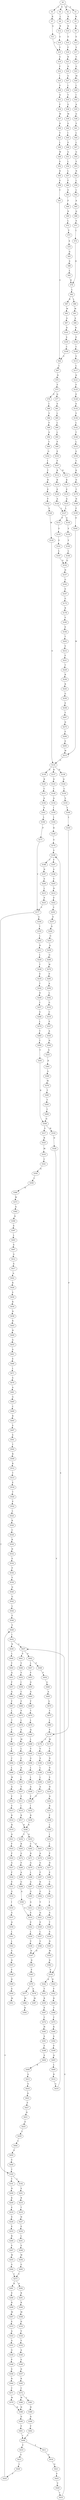 strict digraph  {
	S0 -> S1 [ label = Y ];
	S0 -> S2 [ label = M ];
	S0 -> S3 [ label = L ];
	S0 -> S4 [ label = V ];
	S1 -> S5 [ label = R ];
	S2 -> S6 [ label = K ];
	S3 -> S7 [ label = R ];
	S4 -> S8 [ label = L ];
	S5 -> S9 [ label = D ];
	S6 -> S10 [ label = R ];
	S7 -> S11 [ label = G ];
	S8 -> S12 [ label = R ];
	S9 -> S13 [ label = S ];
	S10 -> S14 [ label = G ];
	S11 -> S15 [ label = V ];
	S12 -> S16 [ label = G ];
	S13 -> S17 [ label = V ];
	S14 -> S18 [ label = F ];
	S15 -> S19 [ label = G ];
	S16 -> S15 [ label = V ];
	S17 -> S20 [ label = Y ];
	S18 -> S21 [ label = R ];
	S19 -> S22 [ label = F ];
	S20 -> S23 [ label = G ];
	S21 -> S24 [ label = D ];
	S22 -> S25 [ label = I ];
	S23 -> S26 [ label = M ];
	S24 -> S27 [ label = S ];
	S25 -> S28 [ label = S ];
	S26 -> S29 [ label = L ];
	S27 -> S30 [ label = L ];
	S28 -> S31 [ label = Q ];
	S29 -> S32 [ label = I ];
	S30 -> S33 [ label = Y ];
	S31 -> S34 [ label = F ];
	S32 -> S35 [ label = A ];
	S33 -> S36 [ label = G ];
	S34 -> S37 [ label = M ];
	S35 -> S38 [ label = G ];
	S36 -> S39 [ label = M ];
	S37 -> S40 [ label = D ];
	S38 -> S41 [ label = V ];
	S39 -> S42 [ label = S ];
	S40 -> S43 [ label = V ];
	S41 -> S44 [ label = L ];
	S42 -> S45 [ label = I ];
	S43 -> S46 [ label = L ];
	S44 -> S47 [ label = L ];
	S45 -> S48 [ label = S ];
	S46 -> S49 [ label = W ];
	S47 -> S50 [ label = G ];
	S48 -> S51 [ label = G ];
	S49 -> S52 [ label = S ];
	S50 -> S53 [ label = V ];
	S51 -> S54 [ label = L ];
	S52 -> S55 [ label = D ];
	S53 -> S56 [ label = N ];
	S54 -> S57 [ label = L ];
	S55 -> S58 [ label = S ];
	S56 -> S59 [ label = L ];
	S57 -> S60 [ label = F ];
	S58 -> S61 [ label = C ];
	S59 -> S62 [ label = L ];
	S60 -> S63 [ label = G ];
	S61 -> S64 [ label = V ];
	S62 -> S65 [ label = A ];
	S63 -> S66 [ label = F ];
	S64 -> S67 [ label = L ];
	S65 -> S68 [ label = Q ];
	S66 -> S69 [ label = N ];
	S67 -> S70 [ label = N ];
	S68 -> S71 [ label = S ];
	S69 -> S72 [ label = L ];
	S70 -> S73 [ label = F ];
	S71 -> S74 [ label = L ];
	S72 -> S75 [ label = V ];
	S73 -> S76 [ label = E ];
	S73 -> S77 [ label = Q ];
	S74 -> S78 [ label = D ];
	S75 -> S79 [ label = S ];
	S76 -> S80 [ label = I ];
	S77 -> S81 [ label = S ];
	S78 -> S82 [ label = L ];
	S79 -> S83 [ label = Q ];
	S80 -> S84 [ label = V ];
	S81 -> S85 [ label = L ];
	S82 -> S86 [ label = L ];
	S82 -> S87 [ label = K ];
	S83 -> S88 [ label = S ];
	S84 -> S89 [ label = F ];
	S85 -> S90 [ label = L ];
	S86 -> S91 [ label = W ];
	S87 -> S92 [ label = W ];
	S88 -> S93 [ label = L ];
	S89 -> S94 [ label = S ];
	S90 -> S95 [ label = L ];
	S91 -> S96 [ label = A ];
	S92 -> S97 [ label = A ];
	S93 -> S78 [ label = D ];
	S94 -> S98 [ label = T ];
	S95 -> S99 [ label = P ];
	S96 -> S100 [ label = N ];
	S97 -> S101 [ label = D ];
	S98 -> S102 [ label = G ];
	S99 -> S103 [ label = E ];
	S100 -> S104 [ label = E ];
	S101 -> S105 [ label = S ];
	S102 -> S106 [ label = I ];
	S103 -> S107 [ label = F ];
	S104 -> S108 [ label = C ];
	S105 -> S109 [ label = C ];
	S106 -> S110 [ label = T ];
	S107 -> S111 [ label = H ];
	S107 -> S112 [ label = R ];
	S108 -> S113 [ label = V ];
	S109 -> S64 [ label = V ];
	S110 -> S114 [ label = N ];
	S111 -> S115 [ label = K ];
	S112 -> S116 [ label = K ];
	S113 -> S117 [ label = L ];
	S114 -> S118 [ label = E ];
	S115 -> S119 [ label = E ];
	S116 -> S120 [ label = E ];
	S117 -> S121 [ label = D ];
	S118 -> S122 [ label = F ];
	S119 -> S123 [ label = A ];
	S120 -> S124 [ label = A ];
	S121 -> S125 [ label = F ];
	S122 -> S126 [ label = E ];
	S123 -> S127 [ label = L ];
	S124 -> S127 [ label = L ];
	S125 -> S128 [ label = E ];
	S126 -> S129 [ label = W ];
	S127 -> S130 [ label = A ];
	S127 -> S131 [ label = P ];
	S128 -> S132 [ label = S ];
	S129 -> S133 [ label = G ];
	S130 -> S134 [ label = V ];
	S131 -> S135 [ label = V ];
	S132 -> S136 [ label = V ];
	S133 -> S137 [ label = H ];
	S133 -> S138 [ label = D ];
	S133 -> S139 [ label = E ];
	S134 -> S140 [ label = V ];
	S135 -> S141 [ label = V ];
	S136 -> S142 [ label = L ];
	S137 -> S143 [ label = D ];
	S138 -> S144 [ label = Q ];
	S139 -> S145 [ label = K ];
	S140 -> S146 [ label = L ];
	S141 -> S147 [ label = L ];
	S142 -> S148 [ label = T ];
	S143 -> S149 [ label = C ];
	S144 -> S150 [ label = C ];
	S145 -> S151 [ label = C ];
	S146 -> S152 [ label = Q ];
	S147 -> S152 [ label = Q ];
	S148 -> S153 [ label = L ];
	S149 -> S154 [ label = A ];
	S150 -> S155 [ label = S ];
	S151 -> S156 [ label = A ];
	S152 -> S157 [ label = H ];
	S153 -> S158 [ label = G ];
	S154 -> S159 [ label = I ];
	S155 -> S160 [ label = T ];
	S156 -> S161 [ label = S ];
	S157 -> S162 [ label = G ];
	S158 -> S163 [ label = T ];
	S159 -> S164 [ label = L ];
	S160 -> S165 [ label = L ];
	S161 -> S166 [ label = L ];
	S162 -> S167 [ label = E ];
	S163 -> S168 [ label = K ];
	S164 -> S169 [ label = R ];
	S165 -> S170 [ label = P ];
	S166 -> S171 [ label = P ];
	S167 -> S172 [ label = G ];
	S168 -> S173 [ label = E ];
	S169 -> S174 [ label = G ];
	S170 -> S175 [ label = M ];
	S170 -> S176 [ label = L ];
	S171 -> S177 [ label = V ];
	S172 -> S178 [ label = R ];
	S173 -> S179 [ label = T ];
	S174 -> S180 [ label = S ];
	S175 -> S181 [ label = T ];
	S176 -> S182 [ label = V ];
	S177 -> S183 [ label = T ];
	S177 -> S184 [ label = G ];
	S178 -> S185 [ label = V ];
	S179 -> S186 [ label = D ];
	S180 -> S187 [ label = F ];
	S180 -> S188 [ label = T ];
	S181 -> S189 [ label = N ];
	S182 -> S190 [ label = S ];
	S183 -> S191 [ label = Y ];
	S183 -> S192 [ label = L ];
	S184 -> S193 [ label = T ];
	S185 -> S194 [ label = E ];
	S186 -> S195 [ label = F ];
	S187 -> S196 [ label = S ];
	S188 -> S197 [ label = N ];
	S189 -> S198 [ label = D ];
	S190 -> S199 [ label = L ];
	S191 -> S200 [ label = N ];
	S192 -> S201 [ label = S ];
	S193 -> S202 [ label = L ];
	S194 -> S203 [ label = T ];
	S195 -> S204 [ label = E ];
	S196 -> S205 [ label = V ];
	S197 -> S206 [ label = S ];
	S198 -> S207 [ label = S ];
	S199 -> S208 [ label = L ];
	S200 -> S209 [ label = K ];
	S201 -> S210 [ label = R ];
	S202 -> S211 [ label = N ];
	S203 -> S212 [ label = V ];
	S204 -> S213 [ label = W ];
	S205 -> S214 [ label = N ];
	S206 -> S215 [ label = L ];
	S207 -> S216 [ label = H ];
	S208 -> S217 [ label = A ];
	S209 -> S218 [ label = E ];
	S210 -> S219 [ label = T ];
	S211 -> S220 [ label = L ];
	S212 -> S221 [ label = F ];
	S213 -> S133 [ label = G ];
	S214 -> S222 [ label = P ];
	S215 -> S223 [ label = P ];
	S216 -> S224 [ label = N ];
	S217 -> S225 [ label = F ];
	S218 -> S226 [ label = E ];
	S219 -> S227 [ label = H ];
	S220 -> S228 [ label = T ];
	S221 -> S229 [ label = T ];
	S222 -> S230 [ label = V ];
	S223 -> S177 [ label = V ];
	S224 -> S231 [ label = R ];
	S225 -> S232 [ label = I ];
	S226 -> S233 [ label = E ];
	S227 -> S234 [ label = E ];
	S228 -> S235 [ label = E ];
	S229 -> S236 [ label = R ];
	S230 -> S237 [ label = E ];
	S231 -> S238 [ label = F ];
	S232 -> S239 [ label = R ];
	S233 -> S240 [ label = R ];
	S234 -> S241 [ label = L ];
	S235 -> S242 [ label = T ];
	S236 -> S243 [ label = R ];
	S237 -> S244 [ label = D ];
	S238 -> S245 [ label = L ];
	S239 -> S246 [ label = K ];
	S240 -> S247 [ label = S ];
	S241 -> S248 [ label = S ];
	S242 -> S249 [ label = D ];
	S243 -> S250 [ label = G ];
	S244 -> S251 [ label = G ];
	S245 -> S252 [ label = I ];
	S246 -> S253 [ label = Q ];
	S246 -> S254 [ label = C ];
	S247 -> S255 [ label = W ];
	S248 -> S256 [ label = W ];
	S249 -> S257 [ label = C ];
	S250 -> S258 [ label = E ];
	S251 -> S259 [ label = Q ];
	S252 -> S260 [ label = L ];
	S253 -> S261 [ label = F ];
	S253 -> S262 [ label = C ];
	S254 -> S263 [ label = R ];
	S255 -> S264 [ label = G ];
	S256 -> S265 [ label = G ];
	S257 -> S266 [ label = G ];
	S258 -> S267 [ label = Y ];
	S259 -> S268 [ label = G ];
	S260 -> S269 [ label = P ];
	S261 -> S270 [ label = A ];
	S262 -> S271 [ label = R ];
	S263 -> S272 [ label = G ];
	S264 -> S273 [ label = C ];
	S265 -> S273 [ label = C ];
	S266 -> S274 [ label = L ];
	S267 -> S275 [ label = D ];
	S268 -> S276 [ label = W ];
	S269 -> S277 [ label = D ];
	S270 -> S278 [ label = G ];
	S271 -> S279 [ label = G ];
	S272 -> S280 [ label = F ];
	S273 -> S281 [ label = K ];
	S273 -> S282 [ label = A ];
	S274 -> S283 [ label = T ];
	S275 -> S284 [ label = F ];
	S276 -> S285 [ label = P ];
	S277 -> S286 [ label = E ];
	S278 -> S287 [ label = F ];
	S279 -> S288 [ label = L ];
	S280 -> S289 [ label = A ];
	S281 -> S290 [ label = E ];
	S282 -> S291 [ label = R ];
	S283 -> S292 [ label = T ];
	S284 -> S293 [ label = E ];
	S285 -> S294 [ label = A ];
	S286 -> S295 [ label = C ];
	S287 -> S296 [ label = K ];
	S288 -> S297 [ label = A ];
	S289 -> S298 [ label = G ];
	S290 -> S299 [ label = R ];
	S291 -> S300 [ label = R ];
	S292 -> S301 [ label = T ];
	S293 -> S213 [ label = W ];
	S294 -> S302 [ label = L ];
	S295 -> S303 [ label = S ];
	S296 -> S304 [ label = G ];
	S297 -> S305 [ label = G ];
	S298 -> S306 [ label = A ];
	S299 -> S307 [ label = M ];
	S300 -> S308 [ label = M ];
	S301 -> S309 [ label = N ];
	S302 -> S310 [ label = G ];
	S303 -> S311 [ label = I ];
	S304 -> S312 [ label = V ];
	S305 -> S313 [ label = A ];
	S306 -> S314 [ label = E ];
	S307 -> S315 [ label = E ];
	S308 -> S316 [ label = D ];
	S309 -> S317 [ label = V ];
	S309 -> S318 [ label = W ];
	S310 -> S319 [ label = C ];
	S311 -> S320 [ label = A ];
	S312 -> S321 [ label = Q ];
	S313 -> S314 [ label = E ];
	S314 -> S322 [ label = E ];
	S315 -> S323 [ label = A ];
	S316 -> S324 [ label = V ];
	S317 -> S325 [ label = R ];
	S318 -> S326 [ label = D ];
	S319 -> S327 [ label = P ];
	S320 -> S328 [ label = T ];
	S321 -> S329 [ label = E ];
	S322 -> S330 [ label = L ];
	S323 -> S331 [ label = A ];
	S324 -> S332 [ label = V ];
	S325 -> S333 [ label = M ];
	S326 -> S334 [ label = V ];
	S327 -> S335 [ label = A ];
	S328 -> S336 [ label = S ];
	S329 -> S337 [ label = L ];
	S330 -> S338 [ label = V ];
	S331 -> S339 [ label = G ];
	S332 -> S340 [ label = A ];
	S333 -> S341 [ label = C ];
	S334 -> S342 [ label = A ];
	S334 -> S343 [ label = D ];
	S335 -> S344 [ label = N ];
	S336 -> S345 [ label = N ];
	S337 -> S346 [ label = V ];
	S338 -> S347 [ label = D ];
	S339 -> S348 [ label = P ];
	S340 -> S349 [ label = S ];
	S341 -> S350 [ label = Q ];
	S342 -> S351 [ label = Y ];
	S343 -> S352 [ label = F ];
	S344 -> S353 [ label = S ];
	S345 -> S354 [ label = W ];
	S346 -> S347 [ label = D ];
	S347 -> S355 [ label = D ];
	S348 -> S356 [ label = S ];
	S349 -> S357 [ label = D ];
	S350 -> S358 [ label = L ];
	S351 -> S359 [ label = R ];
	S352 -> S360 [ label = R ];
	S353 -> S361 [ label = D ];
	S354 -> S362 [ label = D ];
	S355 -> S363 [ label = F ];
	S356 -> S364 [ label = R ];
	S357 -> S365 [ label = R ];
	S358 -> S366 [ label = N ];
	S359 -> S367 [ label = E ];
	S360 -> S368 [ label = T ];
	S361 -> S369 [ label = S ];
	S362 -> S334 [ label = V ];
	S363 -> S370 [ label = T ];
	S364 -> S371 [ label = C ];
	S365 -> S372 [ label = C ];
	S366 -> S373 [ label = W ];
	S367 -> S374 [ label = C ];
	S368 -> S375 [ label = C ];
	S369 -> S376 [ label = W ];
	S370 -> S377 [ label = T ];
	S370 -> S378 [ label = A ];
	S371 -> S379 [ label = W ];
	S372 -> S380 [ label = W ];
	S372 -> S381 [ label = L ];
	S373 -> S382 [ label = Q ];
	S374 -> S383 [ label = H ];
	S375 -> S384 [ label = K ];
	S376 -> S385 [ label = T ];
	S377 -> S386 [ label = M ];
	S378 -> S387 [ label = M ];
	S379 -> S388 [ label = H ];
	S380 -> S388 [ label = H ];
	S381 -> S389 [ label = H ];
	S382 -> S390 [ label = D ];
	S383 -> S391 [ label = S ];
	S384 -> S392 [ label = S ];
	S385 -> S393 [ label = T ];
	S386 -> S394 [ label = K ];
	S388 -> S395 [ label = D ];
	S389 -> S396 [ label = D ];
	S390 -> S397 [ label = E ];
	S391 -> S398 [ label = F ];
	S392 -> S399 [ label = P ];
	S393 -> S400 [ label = T ];
	S395 -> S401 [ label = P ];
	S396 -> S402 [ label = P ];
	S397 -> S403 [ label = L ];
	S398 -> S404 [ label = S ];
	S399 -> S405 [ label = Q ];
	S400 -> S309 [ label = N ];
	S401 -> S406 [ label = T ];
	S402 -> S406 [ label = T ];
	S403 -> S407 [ label = S ];
	S404 -> S408 [ label = K ];
	S405 -> S409 [ label = L ];
	S406 -> S410 [ label = F ];
	S406 -> S411 [ label = Y ];
	S407 -> S412 [ label = G ];
	S408 -> S413 [ label = S ];
	S409 -> S414 [ label = R ];
	S410 -> S415 [ label = G ];
	S411 -> S416 [ label = G ];
	S412 -> S417 [ label = S ];
	S413 -> S418 [ label = G ];
	S414 -> S419 [ label = G ];
	S415 -> S420 [ label = L ];
	S416 -> S421 [ label = Q ];
	S417 -> S422 [ label = A ];
	S418 -> S423 [ label = D ];
	S419 -> S180 [ label = S ];
	S420 -> S424 [ label = F ];
	S421 -> S425 [ label = F ];
	S422 -> S426 [ label = R ];
	S423 -> S427 [ label = F ];
	S424 -> S428 [ label = V ];
	S425 -> S429 [ label = V ];
	S426 -> S430 [ label = S ];
	S427 -> S431 [ label = H ];
	S428 -> S432 [ label = I ];
	S429 -> S433 [ label = I ];
	S430 -> S434 [ label = R ];
	S431 -> S435 [ label = E ];
	S432 -> S436 [ label = N ];
	S432 -> S437 [ label = G ];
	S433 -> S437 [ label = G ];
	S434 -> S438 [ label = N ];
	S435 -> S439 [ label = L ];
	S436 -> S440 [ label = L ];
	S437 -> S441 [ label = V ];
	S437 -> S442 [ label = A ];
	S438 -> S443 [ label = R ];
	S439 -> S444 [ label = L ];
	S440 -> S445 [ label = Y ];
	S441 -> S446 [ label = Y ];
	S442 -> S447 [ label = L ];
	S442 -> S448 [ label = F ];
	S443 -> S449 [ label = H ];
	S444 -> S450 [ label = P ];
	S445 -> S451 [ label = Q ];
	S446 -> S452 [ label = V ];
	S447 -> S453 [ label = F ];
	S448 -> S454 [ label = F ];
	S449 -> S455 [ label = A ];
	S450 -> S456 [ label = V ];
	S451 -> S457 [ label = F ];
	S452 -> S458 [ label = I ];
	S453 -> S459 [ label = G ];
	S454 -> S460 [ label = G ];
	S455 -> S461 [ label = A ];
	S456 -> S183 [ label = T ];
	S457 -> S462 [ label = A ];
	S458 -> S463 [ label = C ];
	S459 -> S464 [ label = A ];
	S460 -> S465 [ label = A ];
	S461 -> S466 [ label = E ];
	S462 -> S467 [ label = F ];
	S463 -> S468 [ label = F ];
	S464 -> S469 [ label = F ];
	S465 -> S470 [ label = S ];
	S466 -> S471 [ label = L ];
	S467 -> S472 [ label = L ];
	S468 -> S473 [ label = P ];
	S469 -> S474 [ label = T ];
	S470 -> S475 [ label = T ];
	S471 -> S476 [ label = S ];
	S472 -> S477 [ label = T ];
	S473 -> S478 [ label = L ];
	S474 -> S479 [ label = L ];
	S475 -> S480 [ label = L ];
	S476 -> S481 [ label = A ];
	S477 -> S482 [ label = C ];
	S478 -> S483 [ label = S ];
	S479 -> S484 [ label = Q ];
	S480 -> S170 [ label = P ];
	S481 -> S485 [ label = G ];
	S482 -> S486 [ label = P ];
	S483 -> S487 [ label = M ];
	S484 -> S488 [ label = L ];
	S485 -> S489 [ label = C ];
	S486 -> S490 [ label = L ];
	S487 -> S491 [ label = L ];
	S488 -> S492 [ label = V ];
	S489 -> S493 [ label = R ];
	S490 -> S494 [ label = C ];
	S491 -> S495 [ label = C ];
	S492 -> S496 [ label = G ];
	S493 -> S497 [ label = S ];
	S494 -> S498 [ label = L ];
	S495 -> S499 [ label = A ];
	S496 -> S500 [ label = L ];
	S497 -> S501 [ label = S ];
	S498 -> S502 [ label = M ];
	S499 -> S503 [ label = L ];
	S500 -> S504 [ label = L ];
	S501 -> S505 [ label = T ];
	S502 -> S506 [ label = A ];
	S503 -> S507 [ label = V ];
	S504 -> S508 [ label = A ];
	S505 -> S509 [ label = R ];
	S506 -> S510 [ label = F ];
	S507 -> S511 [ label = F ];
	S508 -> S225 [ label = F ];
	S509 -> S512 [ label = R ];
	S510 -> S513 [ label = V ];
	S511 -> S514 [ label = I ];
	S512 -> S515 [ label = T ];
	S513 -> S516 [ label = R ];
	S514 -> S517 [ label = R ];
	S515 -> S518 [ label = E ];
	S516 -> S519 [ label = H ];
	S517 -> S246 [ label = K ];
	S518 -> S520 [ label = T ];
	S519 -> S521 [ label = Q ];
	S520 -> S522 [ label = P ];
	S521 -> S523 [ label = F ];
	S522 -> S524 [ label = L ];
	S523 -> S525 [ label = P ];
	S524 -> S526 [ label = R ];
	S525 -> S527 [ label = G ];
	S526 -> S528 [ label = C ];
	S527 -> S529 [ label = F ];
	S528 -> S530 [ label = R ];
	S529 -> S531 [ label = E ];
	S530 -> S532 [ label = H ];
	S531 -> S533 [ label = G ];
	S532 -> S534 [ label = E ];
	S533 -> S535 [ label = I ];
	S534 -> S536 [ label = P ];
	S535 -> S537 [ label = G ];
	S536 -> S538 [ label = V ];
	S537 -> S539 [ label = Q ];
	S538 -> S540 [ label = Q ];
	S539 -> S541 [ label = L ];
	S540 -> S542 [ label = G ];
	S541 -> S543 [ label = L ];
	S542 -> S544 [ label = L ];
	S543 -> S545 [ label = S ];
	S544 -> S546 [ label = F ];
	S545 -> S547 [ label = D ];
	S546 -> S428 [ label = V ];
	S547 -> S548 [ label = F ];
	S548 -> S549 [ label = D ];
	S549 -> S550 [ label = A ];
	S550 -> S551 [ label = M ];
}
